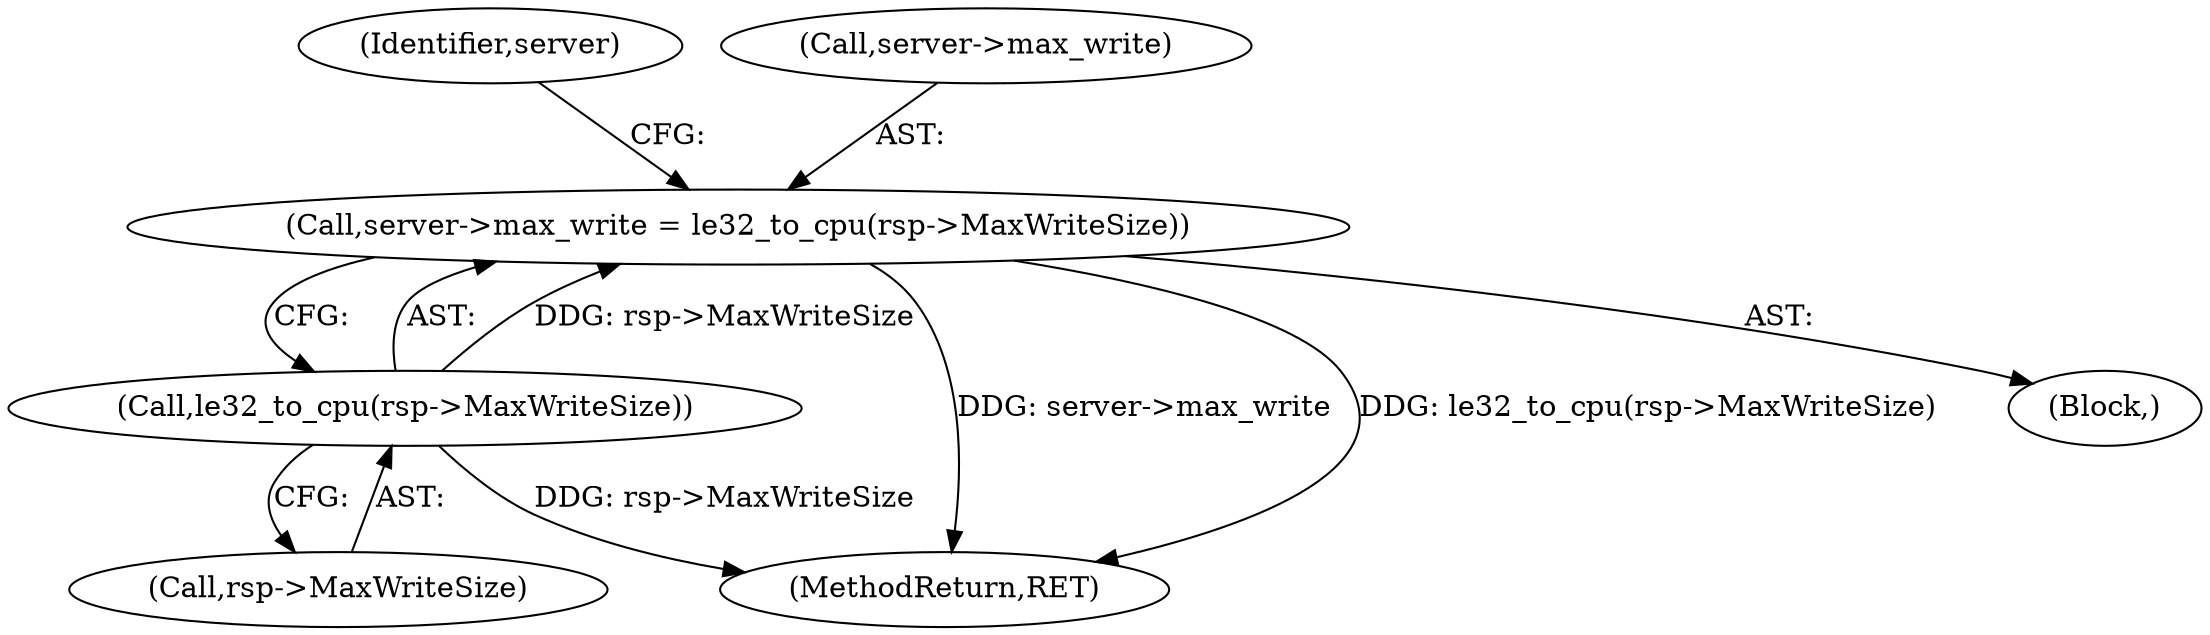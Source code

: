 digraph "0_linux_b57a55e2200ede754e4dc9cce4ba9402544b9365@API" {
"1000713" [label="(Call,server->max_write = le32_to_cpu(rsp->MaxWriteSize))"];
"1000717" [label="(Call,le32_to_cpu(rsp->MaxWriteSize))"];
"1000848" [label="(MethodReturn,RET)"];
"1000723" [label="(Identifier,server)"];
"1000114" [label="(Block,)"];
"1000714" [label="(Call,server->max_write)"];
"1000718" [label="(Call,rsp->MaxWriteSize)"];
"1000717" [label="(Call,le32_to_cpu(rsp->MaxWriteSize))"];
"1000713" [label="(Call,server->max_write = le32_to_cpu(rsp->MaxWriteSize))"];
"1000713" -> "1000114"  [label="AST: "];
"1000713" -> "1000717"  [label="CFG: "];
"1000714" -> "1000713"  [label="AST: "];
"1000717" -> "1000713"  [label="AST: "];
"1000723" -> "1000713"  [label="CFG: "];
"1000713" -> "1000848"  [label="DDG: server->max_write"];
"1000713" -> "1000848"  [label="DDG: le32_to_cpu(rsp->MaxWriteSize)"];
"1000717" -> "1000713"  [label="DDG: rsp->MaxWriteSize"];
"1000717" -> "1000718"  [label="CFG: "];
"1000718" -> "1000717"  [label="AST: "];
"1000717" -> "1000848"  [label="DDG: rsp->MaxWriteSize"];
}
